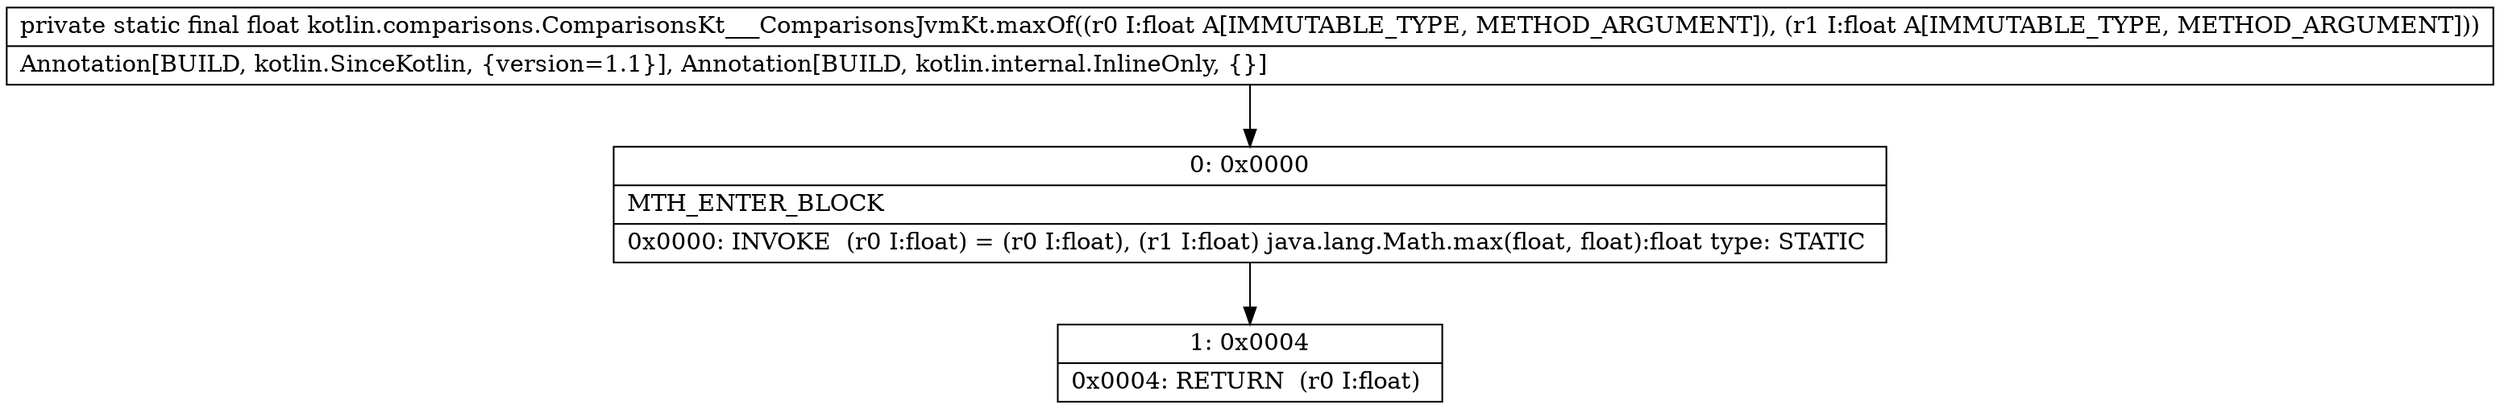 digraph "CFG forkotlin.comparisons.ComparisonsKt___ComparisonsJvmKt.maxOf(FF)F" {
Node_0 [shape=record,label="{0\:\ 0x0000|MTH_ENTER_BLOCK\l|0x0000: INVOKE  (r0 I:float) = (r0 I:float), (r1 I:float) java.lang.Math.max(float, float):float type: STATIC \l}"];
Node_1 [shape=record,label="{1\:\ 0x0004|0x0004: RETURN  (r0 I:float) \l}"];
MethodNode[shape=record,label="{private static final float kotlin.comparisons.ComparisonsKt___ComparisonsJvmKt.maxOf((r0 I:float A[IMMUTABLE_TYPE, METHOD_ARGUMENT]), (r1 I:float A[IMMUTABLE_TYPE, METHOD_ARGUMENT]))  | Annotation[BUILD, kotlin.SinceKotlin, \{version=1.1\}], Annotation[BUILD, kotlin.internal.InlineOnly, \{\}]\l}"];
MethodNode -> Node_0;
Node_0 -> Node_1;
}

